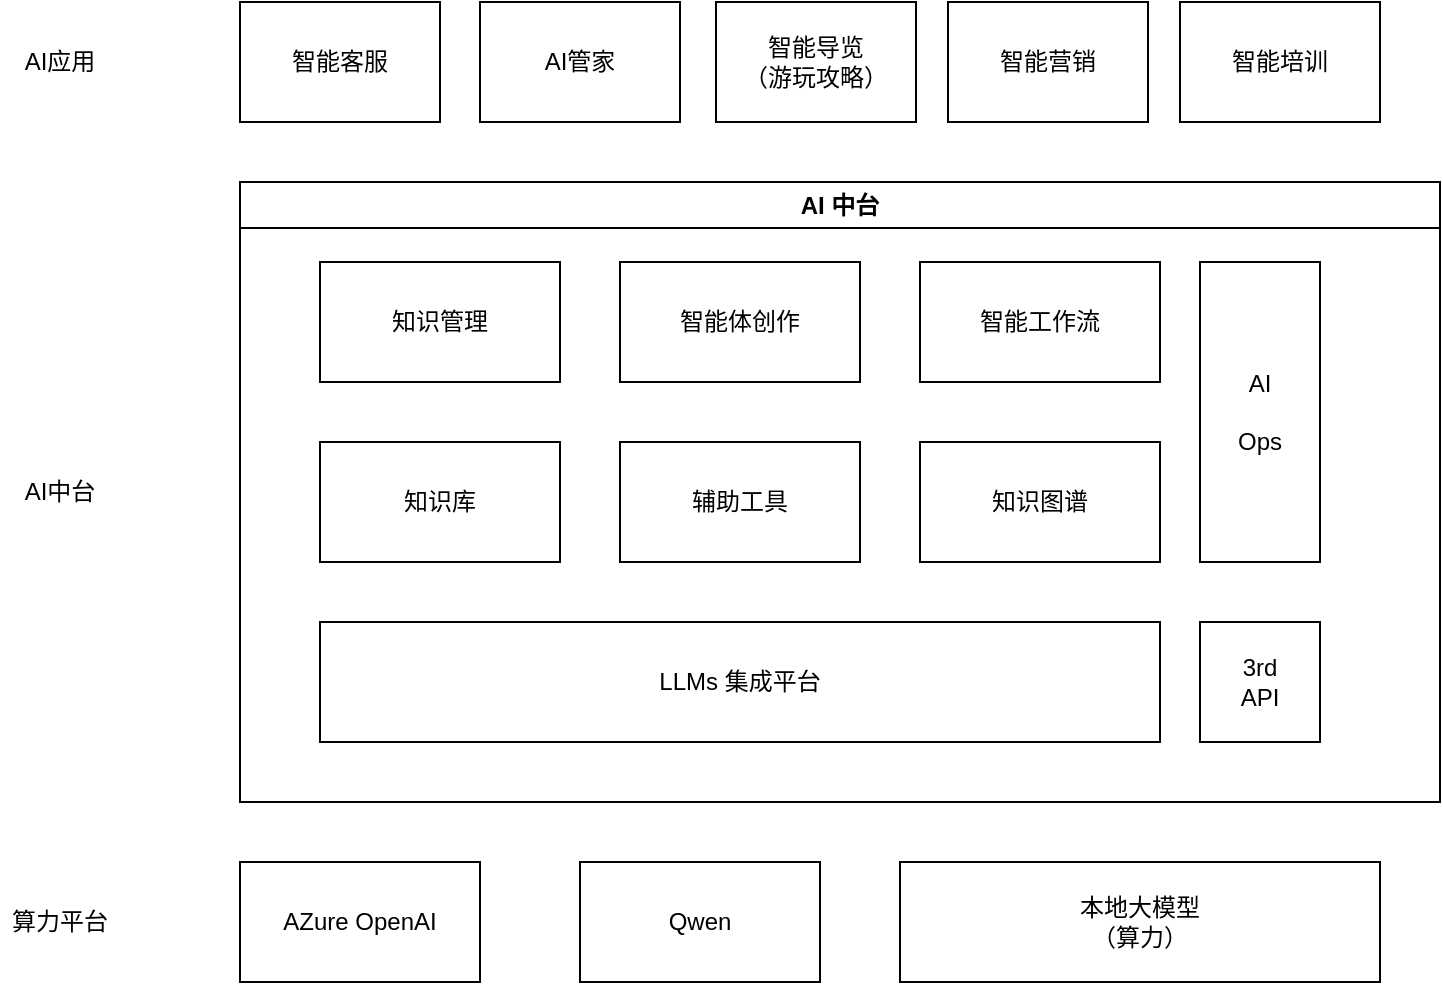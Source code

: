 <mxfile version="24.7.14">
  <diagram name="第 1 页" id="bjOaTMv2JxaxycG0B3VL">
    <mxGraphModel dx="1233" dy="607" grid="1" gridSize="10" guides="1" tooltips="1" connect="1" arrows="1" fold="1" page="1" pageScale="1" pageWidth="1169" pageHeight="827" math="0" shadow="0">
      <root>
        <mxCell id="0" />
        <mxCell id="1" parent="0" />
        <mxCell id="QQzgqRkcje8NJ6HFr3bM-1" value="知识管理" style="rounded=0;whiteSpace=wrap;html=1;" parent="1" vertex="1">
          <mxGeometry x="260" y="210" width="120" height="60" as="geometry" />
        </mxCell>
        <mxCell id="QQzgqRkcje8NJ6HFr3bM-2" value="智能体创作" style="rounded=0;whiteSpace=wrap;html=1;" parent="1" vertex="1">
          <mxGeometry x="410" y="210" width="120" height="60" as="geometry" />
        </mxCell>
        <mxCell id="QQzgqRkcje8NJ6HFr3bM-3" value="知识库" style="rounded=0;whiteSpace=wrap;html=1;" parent="1" vertex="1">
          <mxGeometry x="260" y="300" width="120" height="60" as="geometry" />
        </mxCell>
        <mxCell id="QQzgqRkcje8NJ6HFr3bM-4" value="智能工作流" style="rounded=0;whiteSpace=wrap;html=1;" parent="1" vertex="1">
          <mxGeometry x="560" y="210" width="120" height="60" as="geometry" />
        </mxCell>
        <mxCell id="QQzgqRkcje8NJ6HFr3bM-5" value="辅助工具" style="rounded=0;whiteSpace=wrap;html=1;" parent="1" vertex="1">
          <mxGeometry x="410" y="300" width="120" height="60" as="geometry" />
        </mxCell>
        <mxCell id="QQzgqRkcje8NJ6HFr3bM-6" value="知识图谱" style="rounded=0;whiteSpace=wrap;html=1;" parent="1" vertex="1">
          <mxGeometry x="560" y="300" width="120" height="60" as="geometry" />
        </mxCell>
        <mxCell id="QQzgqRkcje8NJ6HFr3bM-7" value="LLMs 集成平台" style="rounded=0;whiteSpace=wrap;html=1;" parent="1" vertex="1">
          <mxGeometry x="260" y="390" width="420" height="60" as="geometry" />
        </mxCell>
        <mxCell id="QQzgqRkcje8NJ6HFr3bM-8" value="AI&lt;div&gt;&lt;br&gt;&lt;/div&gt;&lt;div&gt;Ops&lt;/div&gt;" style="rounded=0;whiteSpace=wrap;html=1;" parent="1" vertex="1">
          <mxGeometry x="700" y="210" width="60" height="150" as="geometry" />
        </mxCell>
        <mxCell id="QQzgqRkcje8NJ6HFr3bM-9" value="AI 中台" style="swimlane;whiteSpace=wrap;html=1;" parent="1" vertex="1">
          <mxGeometry x="220" y="170" width="600" height="310" as="geometry" />
        </mxCell>
        <mxCell id="d5hBSOAIruPtOhFuwNYc-6" value="3rd&lt;div&gt;API&lt;/div&gt;" style="rounded=0;whiteSpace=wrap;html=1;" vertex="1" parent="QQzgqRkcje8NJ6HFr3bM-9">
          <mxGeometry x="480" y="220" width="60" height="60" as="geometry" />
        </mxCell>
        <mxCell id="QQzgqRkcje8NJ6HFr3bM-10" value="智能客服" style="rounded=0;whiteSpace=wrap;html=1;" parent="1" vertex="1">
          <mxGeometry x="220" y="80" width="100" height="60" as="geometry" />
        </mxCell>
        <mxCell id="QQzgqRkcje8NJ6HFr3bM-11" value="AI管家" style="rounded=0;whiteSpace=wrap;html=1;" parent="1" vertex="1">
          <mxGeometry x="340" y="80" width="100" height="60" as="geometry" />
        </mxCell>
        <mxCell id="QQzgqRkcje8NJ6HFr3bM-12" value="智能导览&lt;div&gt;（游玩攻略）&lt;/div&gt;" style="rounded=0;whiteSpace=wrap;html=1;" parent="1" vertex="1">
          <mxGeometry x="458" y="80" width="100" height="60" as="geometry" />
        </mxCell>
        <mxCell id="QQzgqRkcje8NJ6HFr3bM-14" value="智能营销" style="rounded=0;whiteSpace=wrap;html=1;" parent="1" vertex="1">
          <mxGeometry x="574" y="80" width="100" height="60" as="geometry" />
        </mxCell>
        <mxCell id="QQzgqRkcje8NJ6HFr3bM-15" value="智能培训" style="rounded=0;whiteSpace=wrap;html=1;" parent="1" vertex="1">
          <mxGeometry x="690" y="80" width="100" height="60" as="geometry" />
        </mxCell>
        <mxCell id="QQzgqRkcje8NJ6HFr3bM-17" value="AI应用" style="text;html=1;align=center;verticalAlign=middle;whiteSpace=wrap;rounded=0;" parent="1" vertex="1">
          <mxGeometry x="100" y="95" width="60" height="30" as="geometry" />
        </mxCell>
        <mxCell id="d5hBSOAIruPtOhFuwNYc-1" value="AZure OpenAI" style="rounded=0;whiteSpace=wrap;html=1;" vertex="1" parent="1">
          <mxGeometry x="220" y="510" width="120" height="60" as="geometry" />
        </mxCell>
        <mxCell id="d5hBSOAIruPtOhFuwNYc-2" value="Qwen" style="rounded=0;whiteSpace=wrap;html=1;" vertex="1" parent="1">
          <mxGeometry x="390" y="510" width="120" height="60" as="geometry" />
        </mxCell>
        <mxCell id="d5hBSOAIruPtOhFuwNYc-3" value="本地大模型&lt;div&gt;（算力）&lt;/div&gt;" style="rounded=0;whiteSpace=wrap;html=1;" vertex="1" parent="1">
          <mxGeometry x="550" y="510" width="240" height="60" as="geometry" />
        </mxCell>
        <mxCell id="d5hBSOAIruPtOhFuwNYc-4" value="AI中台" style="text;html=1;align=center;verticalAlign=middle;whiteSpace=wrap;rounded=0;" vertex="1" parent="1">
          <mxGeometry x="100" y="310" width="60" height="30" as="geometry" />
        </mxCell>
        <mxCell id="d5hBSOAIruPtOhFuwNYc-5" value="算力平台" style="text;html=1;align=center;verticalAlign=middle;whiteSpace=wrap;rounded=0;" vertex="1" parent="1">
          <mxGeometry x="100" y="525" width="60" height="30" as="geometry" />
        </mxCell>
      </root>
    </mxGraphModel>
  </diagram>
</mxfile>
